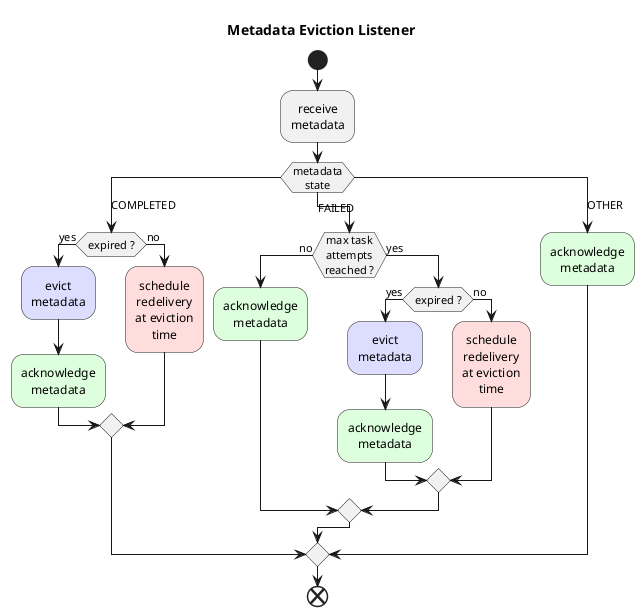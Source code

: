 '
' Copyright © 2022 StreamNative
'
' Licensed under the Apache License, Version 2.0 (the "License");
' you may not use this file except in compliance with the License.
' You may obtain a copy of the License at
'
'     http://www.apache.org/licenses/LICENSE-2.0
'
' Unless required by applicable law or agreed to in writing, software
' distributed under the License is distributed on an "AS IS" BASIS,
' WITHOUT WARRANTIES OR CONDITIONS OF ANY KIND, either express or implied.
' See the License for the specific language governing permissions and
' limitations under the License.
'

@startuml

skinparam defaultTextAlignment center

title Metadata Eviction Listener

start
:receive\nmetadata;
switch (metadata\nstate)
case (COMPLETED)
    if (expired ?) then (yes)
        #DDDDFF:evict\nmetadata;
        #DDFFDD:acknowledge\nmetadata;
    else (no)
        #FFDDDD:schedule\nredelivery\nat eviction\ntime;
    endif
case (FAILED)
    if (max task\nattempts\nreached ?) then (no)
        #DDFFDD:acknowledge\nmetadata;
    else (yes)
        if (expired ?) then (yes)
            #DDDDFF:evict\nmetadata;
            #DDFFDD:acknowledge\nmetadata;
        else (no)
            #FFDDDD:schedule\nredelivery\nat eviction\ntime;
        endif
    endif
case (OTHER)
    #DDFFDD:acknowledge\nmetadata;
endswitch
end


@enduml